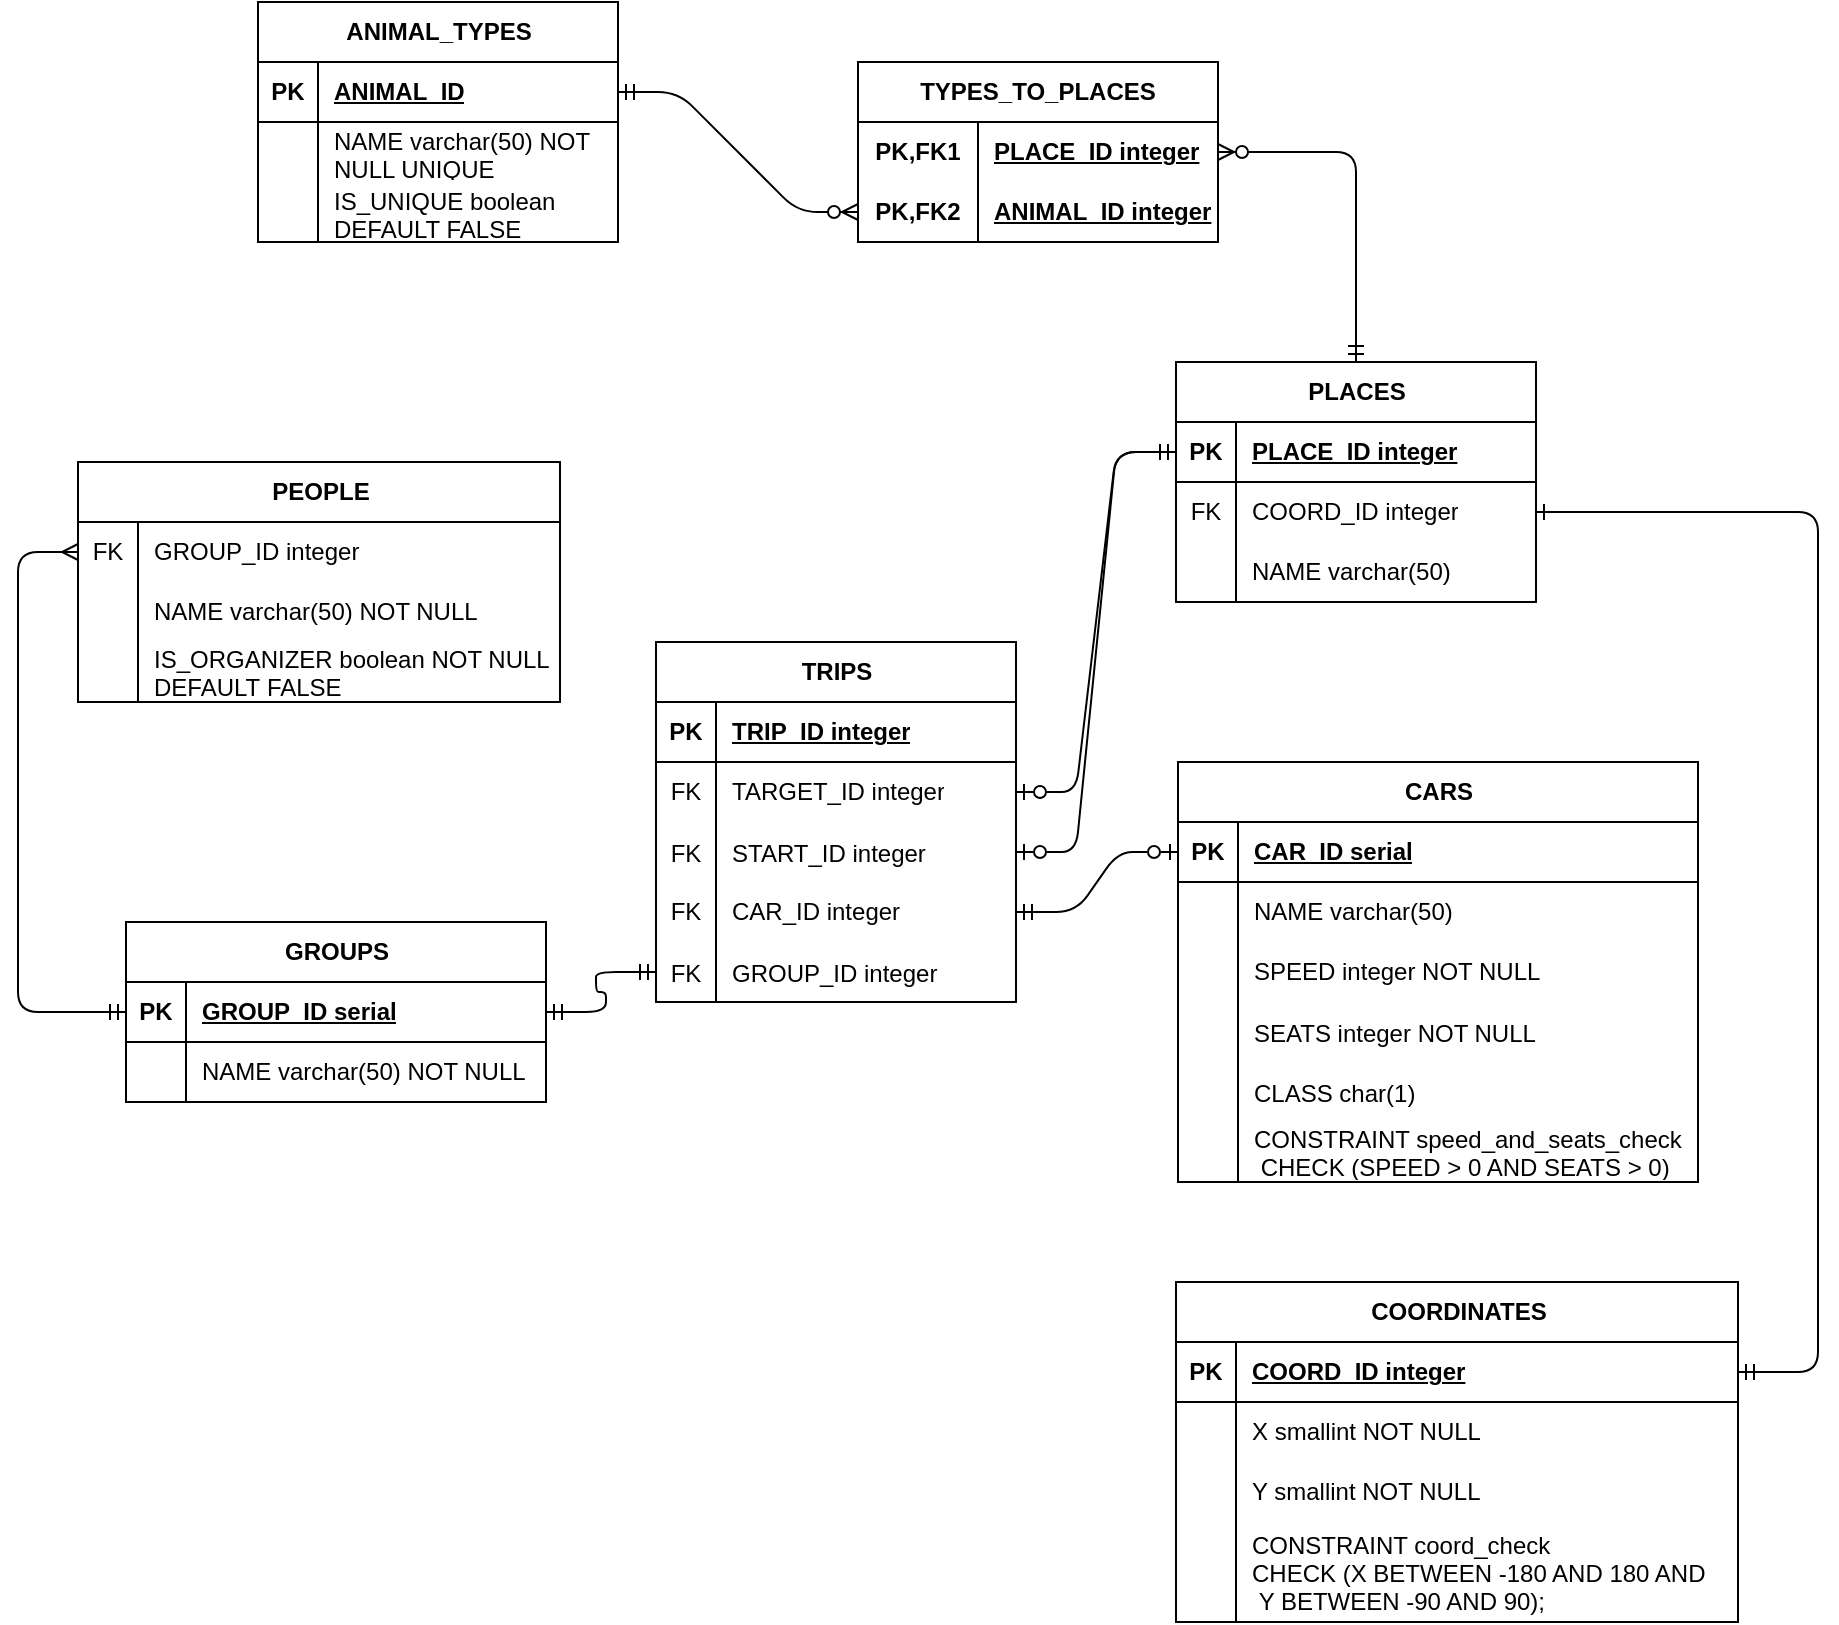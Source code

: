 <mxfile scale="1" border="0" version="26.2.12">
  <diagram id="WqxsdlxMaS7PFd0vbTAu" name="DataModel">
    <mxGraphModel dx="1048" dy="602" grid="1" gridSize="10" guides="1" tooltips="1" connect="1" arrows="1" fold="1" page="1" pageScale="1" pageWidth="827" pageHeight="1169" math="0" shadow="0">
      <root>
        <mxCell id="0" />
        <mxCell id="1" parent="0" />
        <mxCell id="Y_mNn37jYpmO57nyVaMa-1" value="TRIPS" style="shape=table;startSize=30;container=1;collapsible=1;childLayout=tableLayout;fixedRows=1;rowLines=0;fontStyle=1;align=center;resizeLast=1;html=1;" parent="1" vertex="1">
          <mxGeometry x="329" y="490" width="180" height="180" as="geometry" />
        </mxCell>
        <mxCell id="Y_mNn37jYpmO57nyVaMa-2" value="" style="shape=tableRow;horizontal=0;startSize=0;swimlaneHead=0;swimlaneBody=0;fillColor=none;collapsible=0;dropTarget=0;points=[[0,0.5],[1,0.5]];portConstraint=eastwest;top=0;left=0;right=0;bottom=1;" parent="Y_mNn37jYpmO57nyVaMa-1" vertex="1">
          <mxGeometry y="30" width="180" height="30" as="geometry" />
        </mxCell>
        <mxCell id="Y_mNn37jYpmO57nyVaMa-3" value="PK" style="shape=partialRectangle;connectable=0;fillColor=none;top=0;left=0;bottom=0;right=0;fontStyle=1;overflow=hidden;whiteSpace=wrap;html=1;" parent="Y_mNn37jYpmO57nyVaMa-2" vertex="1">
          <mxGeometry width="30" height="30" as="geometry">
            <mxRectangle width="30" height="30" as="alternateBounds" />
          </mxGeometry>
        </mxCell>
        <mxCell id="Y_mNn37jYpmO57nyVaMa-4" value="TRIP_ID integer" style="shape=partialRectangle;connectable=0;fillColor=none;top=0;left=0;bottom=0;right=0;align=left;spacingLeft=6;fontStyle=5;overflow=hidden;whiteSpace=wrap;html=1;" parent="Y_mNn37jYpmO57nyVaMa-2" vertex="1">
          <mxGeometry x="30" width="150" height="30" as="geometry">
            <mxRectangle width="150" height="30" as="alternateBounds" />
          </mxGeometry>
        </mxCell>
        <mxCell id="Y_mNn37jYpmO57nyVaMa-5" value="" style="shape=tableRow;horizontal=0;startSize=0;swimlaneHead=0;swimlaneBody=0;fillColor=none;collapsible=0;dropTarget=0;points=[[0,0.5],[1,0.5]];portConstraint=eastwest;top=0;left=0;right=0;bottom=0;" parent="Y_mNn37jYpmO57nyVaMa-1" vertex="1">
          <mxGeometry y="60" width="180" height="30" as="geometry" />
        </mxCell>
        <mxCell id="Y_mNn37jYpmO57nyVaMa-6" value="FK" style="shape=partialRectangle;connectable=0;fillColor=none;top=0;left=0;bottom=0;right=0;editable=1;overflow=hidden;whiteSpace=wrap;html=1;" parent="Y_mNn37jYpmO57nyVaMa-5" vertex="1">
          <mxGeometry width="30" height="30" as="geometry">
            <mxRectangle width="30" height="30" as="alternateBounds" />
          </mxGeometry>
        </mxCell>
        <mxCell id="Y_mNn37jYpmO57nyVaMa-7" value="TARGET_ID integer" style="shape=partialRectangle;connectable=0;fillColor=none;top=0;left=0;bottom=0;right=0;align=left;spacingLeft=6;overflow=hidden;whiteSpace=wrap;html=1;" parent="Y_mNn37jYpmO57nyVaMa-5" vertex="1">
          <mxGeometry x="30" width="150" height="30" as="geometry">
            <mxRectangle width="150" height="30" as="alternateBounds" />
          </mxGeometry>
        </mxCell>
        <mxCell id="SSaLIEVKU3nlRiDB1mwt-3" value="" style="shape=tableRow;horizontal=0;startSize=0;swimlaneHead=0;swimlaneBody=0;fillColor=none;collapsible=0;dropTarget=0;points=[[0,0.5],[1,0.5]];portConstraint=eastwest;top=0;left=0;right=0;bottom=0;" vertex="1" parent="Y_mNn37jYpmO57nyVaMa-1">
          <mxGeometry y="90" width="180" height="30" as="geometry" />
        </mxCell>
        <mxCell id="SSaLIEVKU3nlRiDB1mwt-4" value="FK" style="shape=partialRectangle;connectable=0;fillColor=none;top=0;left=0;bottom=0;right=0;editable=1;overflow=hidden;" vertex="1" parent="SSaLIEVKU3nlRiDB1mwt-3">
          <mxGeometry width="30" height="30" as="geometry">
            <mxRectangle width="30" height="30" as="alternateBounds" />
          </mxGeometry>
        </mxCell>
        <mxCell id="SSaLIEVKU3nlRiDB1mwt-5" value="START_ID integer" style="shape=partialRectangle;connectable=0;fillColor=none;top=0;left=0;bottom=0;right=0;align=left;spacingLeft=6;overflow=hidden;" vertex="1" parent="SSaLIEVKU3nlRiDB1mwt-3">
          <mxGeometry x="30" width="150" height="30" as="geometry">
            <mxRectangle width="150" height="30" as="alternateBounds" />
          </mxGeometry>
        </mxCell>
        <mxCell id="Y_mNn37jYpmO57nyVaMa-8" value="" style="shape=tableRow;horizontal=0;startSize=0;swimlaneHead=0;swimlaneBody=0;fillColor=none;collapsible=0;dropTarget=0;points=[[0,0.5],[1,0.5]];portConstraint=eastwest;top=0;left=0;right=0;bottom=0;" parent="Y_mNn37jYpmO57nyVaMa-1" vertex="1">
          <mxGeometry y="120" width="180" height="30" as="geometry" />
        </mxCell>
        <mxCell id="Y_mNn37jYpmO57nyVaMa-9" value="FK" style="shape=partialRectangle;connectable=0;fillColor=none;top=0;left=0;bottom=0;right=0;editable=1;overflow=hidden;whiteSpace=wrap;html=1;" parent="Y_mNn37jYpmO57nyVaMa-8" vertex="1">
          <mxGeometry width="30" height="30" as="geometry">
            <mxRectangle width="30" height="30" as="alternateBounds" />
          </mxGeometry>
        </mxCell>
        <mxCell id="Y_mNn37jYpmO57nyVaMa-10" value="CAR_ID integer" style="shape=partialRectangle;connectable=0;fillColor=none;top=0;left=0;bottom=0;right=0;align=left;spacingLeft=6;overflow=hidden;whiteSpace=wrap;html=1;" parent="Y_mNn37jYpmO57nyVaMa-8" vertex="1">
          <mxGeometry x="30" width="150" height="30" as="geometry">
            <mxRectangle width="150" height="30" as="alternateBounds" />
          </mxGeometry>
        </mxCell>
        <mxCell id="CE8Wa0NXN0sI7_mEBsU2-5" value="" style="shape=tableRow;horizontal=0;startSize=0;swimlaneHead=0;swimlaneBody=0;fillColor=none;collapsible=0;dropTarget=0;points=[[0,0.5],[1,0.5]];portConstraint=eastwest;top=0;left=0;right=0;bottom=0;" parent="Y_mNn37jYpmO57nyVaMa-1" vertex="1">
          <mxGeometry y="150" width="180" height="30" as="geometry" />
        </mxCell>
        <mxCell id="CE8Wa0NXN0sI7_mEBsU2-6" value="FK" style="shape=partialRectangle;connectable=0;fillColor=none;top=0;left=0;bottom=0;right=0;editable=1;overflow=hidden;" parent="CE8Wa0NXN0sI7_mEBsU2-5" vertex="1">
          <mxGeometry width="30" height="30" as="geometry">
            <mxRectangle width="30" height="30" as="alternateBounds" />
          </mxGeometry>
        </mxCell>
        <mxCell id="CE8Wa0NXN0sI7_mEBsU2-7" value="GROUP_ID integer" style="shape=partialRectangle;connectable=0;fillColor=none;top=0;left=0;bottom=0;right=0;align=left;spacingLeft=6;overflow=hidden;" parent="CE8Wa0NXN0sI7_mEBsU2-5" vertex="1">
          <mxGeometry x="30" width="150" height="30" as="geometry">
            <mxRectangle width="150" height="30" as="alternateBounds" />
          </mxGeometry>
        </mxCell>
        <mxCell id="oRTQpRsp6UkR21cU4vb7-1" value="CARS" style="shape=table;startSize=30;container=1;collapsible=1;childLayout=tableLayout;fixedRows=1;rowLines=0;fontStyle=1;align=center;resizeLast=1;html=1;" parent="1" vertex="1">
          <mxGeometry x="590" y="550" width="260" height="210" as="geometry" />
        </mxCell>
        <mxCell id="oRTQpRsp6UkR21cU4vb7-2" value="" style="shape=tableRow;horizontal=0;startSize=0;swimlaneHead=0;swimlaneBody=0;fillColor=none;collapsible=0;dropTarget=0;points=[[0,0.5],[1,0.5]];portConstraint=eastwest;top=0;left=0;right=0;bottom=1;" parent="oRTQpRsp6UkR21cU4vb7-1" vertex="1">
          <mxGeometry y="30" width="260" height="30" as="geometry" />
        </mxCell>
        <mxCell id="oRTQpRsp6UkR21cU4vb7-3" value="PK" style="shape=partialRectangle;connectable=0;fillColor=none;top=0;left=0;bottom=0;right=0;fontStyle=1;overflow=hidden;whiteSpace=wrap;html=1;" parent="oRTQpRsp6UkR21cU4vb7-2" vertex="1">
          <mxGeometry width="30" height="30" as="geometry">
            <mxRectangle width="30" height="30" as="alternateBounds" />
          </mxGeometry>
        </mxCell>
        <mxCell id="oRTQpRsp6UkR21cU4vb7-4" value="CAR_ID serial" style="shape=partialRectangle;connectable=0;fillColor=none;top=0;left=0;bottom=0;right=0;align=left;spacingLeft=6;fontStyle=5;overflow=hidden;whiteSpace=wrap;html=1;" parent="oRTQpRsp6UkR21cU4vb7-2" vertex="1">
          <mxGeometry x="30" width="230" height="30" as="geometry">
            <mxRectangle width="230" height="30" as="alternateBounds" />
          </mxGeometry>
        </mxCell>
        <mxCell id="oRTQpRsp6UkR21cU4vb7-5" value="" style="shape=tableRow;horizontal=0;startSize=0;swimlaneHead=0;swimlaneBody=0;fillColor=none;collapsible=0;dropTarget=0;points=[[0,0.5],[1,0.5]];portConstraint=eastwest;top=0;left=0;right=0;bottom=0;" parent="oRTQpRsp6UkR21cU4vb7-1" vertex="1">
          <mxGeometry y="60" width="260" height="30" as="geometry" />
        </mxCell>
        <mxCell id="oRTQpRsp6UkR21cU4vb7-6" value="" style="shape=partialRectangle;connectable=0;fillColor=none;top=0;left=0;bottom=0;right=0;editable=1;overflow=hidden;whiteSpace=wrap;html=1;" parent="oRTQpRsp6UkR21cU4vb7-5" vertex="1">
          <mxGeometry width="30" height="30" as="geometry">
            <mxRectangle width="30" height="30" as="alternateBounds" />
          </mxGeometry>
        </mxCell>
        <mxCell id="oRTQpRsp6UkR21cU4vb7-7" value="NAME varchar(50)" style="shape=partialRectangle;connectable=0;fillColor=none;top=0;left=0;bottom=0;right=0;align=left;spacingLeft=6;overflow=hidden;whiteSpace=wrap;html=1;" parent="oRTQpRsp6UkR21cU4vb7-5" vertex="1">
          <mxGeometry x="30" width="230" height="30" as="geometry">
            <mxRectangle width="230" height="30" as="alternateBounds" />
          </mxGeometry>
        </mxCell>
        <mxCell id="oRTQpRsp6UkR21cU4vb7-8" value="" style="shape=tableRow;horizontal=0;startSize=0;swimlaneHead=0;swimlaneBody=0;fillColor=none;collapsible=0;dropTarget=0;points=[[0,0.5],[1,0.5]];portConstraint=eastwest;top=0;left=0;right=0;bottom=0;" parent="oRTQpRsp6UkR21cU4vb7-1" vertex="1">
          <mxGeometry y="90" width="260" height="30" as="geometry" />
        </mxCell>
        <mxCell id="oRTQpRsp6UkR21cU4vb7-9" value="" style="shape=partialRectangle;connectable=0;fillColor=none;top=0;left=0;bottom=0;right=0;editable=1;overflow=hidden;whiteSpace=wrap;html=1;" parent="oRTQpRsp6UkR21cU4vb7-8" vertex="1">
          <mxGeometry width="30" height="30" as="geometry">
            <mxRectangle width="30" height="30" as="alternateBounds" />
          </mxGeometry>
        </mxCell>
        <mxCell id="oRTQpRsp6UkR21cU4vb7-10" value="SPEED integer NOT NULL" style="shape=partialRectangle;connectable=0;fillColor=none;top=0;left=0;bottom=0;right=0;align=left;spacingLeft=6;overflow=hidden;whiteSpace=wrap;html=1;" parent="oRTQpRsp6UkR21cU4vb7-8" vertex="1">
          <mxGeometry x="30" width="230" height="30" as="geometry">
            <mxRectangle width="230" height="30" as="alternateBounds" />
          </mxGeometry>
        </mxCell>
        <mxCell id="20Jfj9JLwJm-CeYpymLj-1" value="" style="shape=tableRow;horizontal=0;startSize=0;swimlaneHead=0;swimlaneBody=0;fillColor=none;collapsible=0;dropTarget=0;points=[[0,0.5],[1,0.5]];portConstraint=eastwest;top=0;left=0;right=0;bottom=0;" parent="oRTQpRsp6UkR21cU4vb7-1" vertex="1">
          <mxGeometry y="120" width="260" height="30" as="geometry" />
        </mxCell>
        <mxCell id="20Jfj9JLwJm-CeYpymLj-2" value="" style="shape=partialRectangle;connectable=0;fillColor=none;top=0;left=0;bottom=0;right=0;editable=1;overflow=hidden;" parent="20Jfj9JLwJm-CeYpymLj-1" vertex="1">
          <mxGeometry width="30" height="30" as="geometry">
            <mxRectangle width="30" height="30" as="alternateBounds" />
          </mxGeometry>
        </mxCell>
        <mxCell id="20Jfj9JLwJm-CeYpymLj-3" value="SEATS integer NOT NULL " style="shape=partialRectangle;connectable=0;fillColor=none;top=0;left=0;bottom=0;right=0;align=left;spacingLeft=6;overflow=hidden;" parent="20Jfj9JLwJm-CeYpymLj-1" vertex="1">
          <mxGeometry x="30" width="230" height="30" as="geometry">
            <mxRectangle width="230" height="30" as="alternateBounds" />
          </mxGeometry>
        </mxCell>
        <mxCell id="KDxP7k6yJWueLZquvoLU-1" value="" style="shape=tableRow;horizontal=0;startSize=0;swimlaneHead=0;swimlaneBody=0;fillColor=none;collapsible=0;dropTarget=0;points=[[0,0.5],[1,0.5]];portConstraint=eastwest;top=0;left=0;right=0;bottom=0;" parent="oRTQpRsp6UkR21cU4vb7-1" vertex="1">
          <mxGeometry y="150" width="260" height="30" as="geometry" />
        </mxCell>
        <mxCell id="KDxP7k6yJWueLZquvoLU-2" value="" style="shape=partialRectangle;connectable=0;fillColor=none;top=0;left=0;bottom=0;right=0;editable=1;overflow=hidden;" parent="KDxP7k6yJWueLZquvoLU-1" vertex="1">
          <mxGeometry width="30" height="30" as="geometry">
            <mxRectangle width="30" height="30" as="alternateBounds" />
          </mxGeometry>
        </mxCell>
        <mxCell id="KDxP7k6yJWueLZquvoLU-3" value="CLASS char(1)" style="shape=partialRectangle;connectable=0;fillColor=none;top=0;left=0;bottom=0;right=0;align=left;spacingLeft=6;overflow=hidden;" parent="KDxP7k6yJWueLZquvoLU-1" vertex="1">
          <mxGeometry x="30" width="230" height="30" as="geometry">
            <mxRectangle width="230" height="30" as="alternateBounds" />
          </mxGeometry>
        </mxCell>
        <mxCell id="jUR-utEiyE94b_BBGghF-2" value="" style="shape=tableRow;horizontal=0;startSize=0;swimlaneHead=0;swimlaneBody=0;fillColor=none;collapsible=0;dropTarget=0;points=[[0,0.5],[1,0.5]];portConstraint=eastwest;top=0;left=0;right=0;bottom=0;" parent="oRTQpRsp6UkR21cU4vb7-1" vertex="1">
          <mxGeometry y="180" width="260" height="30" as="geometry" />
        </mxCell>
        <mxCell id="jUR-utEiyE94b_BBGghF-3" value="" style="shape=partialRectangle;connectable=0;fillColor=none;top=0;left=0;bottom=0;right=0;editable=1;overflow=hidden;" parent="jUR-utEiyE94b_BBGghF-2" vertex="1">
          <mxGeometry width="30" height="30" as="geometry">
            <mxRectangle width="30" height="30" as="alternateBounds" />
          </mxGeometry>
        </mxCell>
        <mxCell id="jUR-utEiyE94b_BBGghF-4" value="CONSTRAINT speed_and_seats_check&#xa; CHECK (SPEED &gt; 0 AND SEATS &gt; 0)" style="shape=partialRectangle;connectable=0;fillColor=none;top=0;left=0;bottom=0;right=0;align=left;spacingLeft=6;overflow=hidden;fontFamily=Helvetica;" parent="jUR-utEiyE94b_BBGghF-2" vertex="1">
          <mxGeometry x="30" width="230" height="30" as="geometry">
            <mxRectangle width="230" height="30" as="alternateBounds" />
          </mxGeometry>
        </mxCell>
        <mxCell id="zfiuawdvyWtajwUGv_Lw-1" value="PLACES" style="shape=table;startSize=30;container=1;collapsible=1;childLayout=tableLayout;fixedRows=1;rowLines=0;fontStyle=1;align=center;resizeLast=1;html=1;" parent="1" vertex="1">
          <mxGeometry x="589" y="350" width="180" height="120" as="geometry" />
        </mxCell>
        <mxCell id="zfiuawdvyWtajwUGv_Lw-2" value="" style="shape=tableRow;horizontal=0;startSize=0;swimlaneHead=0;swimlaneBody=0;fillColor=none;collapsible=0;dropTarget=0;points=[[0,0.5],[1,0.5]];portConstraint=eastwest;top=0;left=0;right=0;bottom=1;" parent="zfiuawdvyWtajwUGv_Lw-1" vertex="1">
          <mxGeometry y="30" width="180" height="30" as="geometry" />
        </mxCell>
        <mxCell id="zfiuawdvyWtajwUGv_Lw-3" value="PK" style="shape=partialRectangle;connectable=0;fillColor=none;top=0;left=0;bottom=0;right=0;fontStyle=1;overflow=hidden;whiteSpace=wrap;html=1;" parent="zfiuawdvyWtajwUGv_Lw-2" vertex="1">
          <mxGeometry width="30" height="30" as="geometry">
            <mxRectangle width="30" height="30" as="alternateBounds" />
          </mxGeometry>
        </mxCell>
        <mxCell id="zfiuawdvyWtajwUGv_Lw-4" value="PLACE_ID integer" style="shape=partialRectangle;connectable=0;fillColor=none;top=0;left=0;bottom=0;right=0;align=left;spacingLeft=6;fontStyle=5;overflow=hidden;whiteSpace=wrap;html=1;" parent="zfiuawdvyWtajwUGv_Lw-2" vertex="1">
          <mxGeometry x="30" width="150" height="30" as="geometry">
            <mxRectangle width="150" height="30" as="alternateBounds" />
          </mxGeometry>
        </mxCell>
        <mxCell id="zfiuawdvyWtajwUGv_Lw-5" value="" style="shape=tableRow;horizontal=0;startSize=0;swimlaneHead=0;swimlaneBody=0;fillColor=none;collapsible=0;dropTarget=0;points=[[0,0.5],[1,0.5]];portConstraint=eastwest;top=0;left=0;right=0;bottom=0;" parent="zfiuawdvyWtajwUGv_Lw-1" vertex="1">
          <mxGeometry y="60" width="180" height="30" as="geometry" />
        </mxCell>
        <mxCell id="zfiuawdvyWtajwUGv_Lw-6" value="FK" style="shape=partialRectangle;connectable=0;fillColor=none;top=0;left=0;bottom=0;right=0;editable=1;overflow=hidden;whiteSpace=wrap;html=1;" parent="zfiuawdvyWtajwUGv_Lw-5" vertex="1">
          <mxGeometry width="30" height="30" as="geometry">
            <mxRectangle width="30" height="30" as="alternateBounds" />
          </mxGeometry>
        </mxCell>
        <mxCell id="zfiuawdvyWtajwUGv_Lw-7" value="COORD_ID integer" style="shape=partialRectangle;connectable=0;fillColor=none;top=0;left=0;bottom=0;right=0;align=left;spacingLeft=6;overflow=hidden;whiteSpace=wrap;html=1;" parent="zfiuawdvyWtajwUGv_Lw-5" vertex="1">
          <mxGeometry x="30" width="150" height="30" as="geometry">
            <mxRectangle width="150" height="30" as="alternateBounds" />
          </mxGeometry>
        </mxCell>
        <mxCell id="zfiuawdvyWtajwUGv_Lw-11" value="" style="shape=tableRow;horizontal=0;startSize=0;swimlaneHead=0;swimlaneBody=0;fillColor=none;collapsible=0;dropTarget=0;points=[[0,0.5],[1,0.5]];portConstraint=eastwest;top=0;left=0;right=0;bottom=0;" parent="zfiuawdvyWtajwUGv_Lw-1" vertex="1">
          <mxGeometry y="90" width="180" height="30" as="geometry" />
        </mxCell>
        <mxCell id="zfiuawdvyWtajwUGv_Lw-12" value="" style="shape=partialRectangle;connectable=0;fillColor=none;top=0;left=0;bottom=0;right=0;editable=1;overflow=hidden;whiteSpace=wrap;html=1;" parent="zfiuawdvyWtajwUGv_Lw-11" vertex="1">
          <mxGeometry width="30" height="30" as="geometry">
            <mxRectangle width="30" height="30" as="alternateBounds" />
          </mxGeometry>
        </mxCell>
        <mxCell id="zfiuawdvyWtajwUGv_Lw-13" value="NAME varchar(50)" style="shape=partialRectangle;connectable=0;fillColor=none;top=0;left=0;bottom=0;right=0;align=left;spacingLeft=6;overflow=hidden;whiteSpace=wrap;html=1;" parent="zfiuawdvyWtajwUGv_Lw-11" vertex="1">
          <mxGeometry x="30" width="150" height="30" as="geometry">
            <mxRectangle width="150" height="30" as="alternateBounds" />
          </mxGeometry>
        </mxCell>
        <mxCell id="kEJmOw9QMOmsMUARc0rO-1" value="COORDINATES" style="shape=table;startSize=30;container=1;collapsible=1;childLayout=tableLayout;fixedRows=1;rowLines=0;fontStyle=1;align=center;resizeLast=1;html=1;" parent="1" vertex="1">
          <mxGeometry x="589" y="810" width="281" height="170" as="geometry" />
        </mxCell>
        <mxCell id="kEJmOw9QMOmsMUARc0rO-2" value="" style="shape=tableRow;horizontal=0;startSize=0;swimlaneHead=0;swimlaneBody=0;fillColor=none;collapsible=0;dropTarget=0;points=[[0,0.5],[1,0.5]];portConstraint=eastwest;top=0;left=0;right=0;bottom=1;" parent="kEJmOw9QMOmsMUARc0rO-1" vertex="1">
          <mxGeometry y="30" width="281" height="30" as="geometry" />
        </mxCell>
        <mxCell id="kEJmOw9QMOmsMUARc0rO-3" value="PK" style="shape=partialRectangle;connectable=0;fillColor=none;top=0;left=0;bottom=0;right=0;fontStyle=1;overflow=hidden;whiteSpace=wrap;html=1;" parent="kEJmOw9QMOmsMUARc0rO-2" vertex="1">
          <mxGeometry width="30" height="30" as="geometry">
            <mxRectangle width="30" height="30" as="alternateBounds" />
          </mxGeometry>
        </mxCell>
        <mxCell id="kEJmOw9QMOmsMUARc0rO-4" value="COORD_ID integer" style="shape=partialRectangle;connectable=0;fillColor=none;top=0;left=0;bottom=0;right=0;align=left;spacingLeft=6;fontStyle=5;overflow=hidden;whiteSpace=wrap;html=1;" parent="kEJmOw9QMOmsMUARc0rO-2" vertex="1">
          <mxGeometry x="30" width="251" height="30" as="geometry">
            <mxRectangle width="251" height="30" as="alternateBounds" />
          </mxGeometry>
        </mxCell>
        <mxCell id="kEJmOw9QMOmsMUARc0rO-5" value="" style="shape=tableRow;horizontal=0;startSize=0;swimlaneHead=0;swimlaneBody=0;fillColor=none;collapsible=0;dropTarget=0;points=[[0,0.5],[1,0.5]];portConstraint=eastwest;top=0;left=0;right=0;bottom=0;" parent="kEJmOw9QMOmsMUARc0rO-1" vertex="1">
          <mxGeometry y="60" width="281" height="30" as="geometry" />
        </mxCell>
        <mxCell id="kEJmOw9QMOmsMUARc0rO-6" value="" style="shape=partialRectangle;connectable=0;fillColor=none;top=0;left=0;bottom=0;right=0;editable=1;overflow=hidden;whiteSpace=wrap;html=1;" parent="kEJmOw9QMOmsMUARc0rO-5" vertex="1">
          <mxGeometry width="30" height="30" as="geometry">
            <mxRectangle width="30" height="30" as="alternateBounds" />
          </mxGeometry>
        </mxCell>
        <mxCell id="kEJmOw9QMOmsMUARc0rO-7" value="X smallint NOT NULL" style="shape=partialRectangle;connectable=0;fillColor=none;top=0;left=0;bottom=0;right=0;align=left;spacingLeft=6;overflow=hidden;whiteSpace=wrap;html=1;" parent="kEJmOw9QMOmsMUARc0rO-5" vertex="1">
          <mxGeometry x="30" width="251" height="30" as="geometry">
            <mxRectangle width="251" height="30" as="alternateBounds" />
          </mxGeometry>
        </mxCell>
        <mxCell id="kEJmOw9QMOmsMUARc0rO-8" value="" style="shape=tableRow;horizontal=0;startSize=0;swimlaneHead=0;swimlaneBody=0;fillColor=none;collapsible=0;dropTarget=0;points=[[0,0.5],[1,0.5]];portConstraint=eastwest;top=0;left=0;right=0;bottom=0;" parent="kEJmOw9QMOmsMUARc0rO-1" vertex="1">
          <mxGeometry y="90" width="281" height="30" as="geometry" />
        </mxCell>
        <mxCell id="kEJmOw9QMOmsMUARc0rO-9" value="" style="shape=partialRectangle;connectable=0;fillColor=none;top=0;left=0;bottom=0;right=0;editable=1;overflow=hidden;whiteSpace=wrap;html=1;" parent="kEJmOw9QMOmsMUARc0rO-8" vertex="1">
          <mxGeometry width="30" height="30" as="geometry">
            <mxRectangle width="30" height="30" as="alternateBounds" />
          </mxGeometry>
        </mxCell>
        <mxCell id="kEJmOw9QMOmsMUARc0rO-10" value="Y smallint NOT NULL" style="shape=partialRectangle;connectable=0;fillColor=none;top=0;left=0;bottom=0;right=0;align=left;spacingLeft=6;overflow=hidden;whiteSpace=wrap;html=1;" parent="kEJmOw9QMOmsMUARc0rO-8" vertex="1">
          <mxGeometry x="30" width="251" height="30" as="geometry">
            <mxRectangle width="251" height="30" as="alternateBounds" />
          </mxGeometry>
        </mxCell>
        <mxCell id="jUR-utEiyE94b_BBGghF-5" value="" style="shape=tableRow;horizontal=0;startSize=0;swimlaneHead=0;swimlaneBody=0;fillColor=none;collapsible=0;dropTarget=0;points=[[0,0.5],[1,0.5]];portConstraint=eastwest;top=0;left=0;right=0;bottom=0;" parent="kEJmOw9QMOmsMUARc0rO-1" vertex="1">
          <mxGeometry y="120" width="281" height="50" as="geometry" />
        </mxCell>
        <mxCell id="jUR-utEiyE94b_BBGghF-6" value="" style="shape=partialRectangle;connectable=0;fillColor=none;top=0;left=0;bottom=0;right=0;editable=1;overflow=hidden;" parent="jUR-utEiyE94b_BBGghF-5" vertex="1">
          <mxGeometry width="30" height="50" as="geometry">
            <mxRectangle width="30" height="50" as="alternateBounds" />
          </mxGeometry>
        </mxCell>
        <mxCell id="jUR-utEiyE94b_BBGghF-7" value="CONSTRAINT coord_check &#xa;CHECK (X BETWEEN -180 AND 180 AND&#xa; Y BETWEEN -90 AND 90);" style="shape=partialRectangle;connectable=0;fillColor=none;top=0;left=0;bottom=0;right=0;align=left;spacingLeft=6;overflow=hidden;fontFamily=Helvetica;" parent="jUR-utEiyE94b_BBGghF-5" vertex="1">
          <mxGeometry x="30" width="251" height="50" as="geometry">
            <mxRectangle width="251" height="50" as="alternateBounds" />
          </mxGeometry>
        </mxCell>
        <mxCell id="Tl1f6iHOnrm-8btD2Rfg-1" value="PEOPLE" style="shape=table;startSize=30;container=1;collapsible=1;childLayout=tableLayout;fixedRows=1;rowLines=0;fontStyle=1;align=center;resizeLast=1;html=1;" parent="1" vertex="1">
          <mxGeometry x="40" y="400" width="241" height="120" as="geometry" />
        </mxCell>
        <mxCell id="Tl1f6iHOnrm-8btD2Rfg-5" value="" style="shape=tableRow;horizontal=0;startSize=0;swimlaneHead=0;swimlaneBody=0;fillColor=none;collapsible=0;dropTarget=0;points=[[0,0.5],[1,0.5]];portConstraint=eastwest;top=0;left=0;right=0;bottom=0;" parent="Tl1f6iHOnrm-8btD2Rfg-1" vertex="1">
          <mxGeometry y="30" width="241" height="30" as="geometry" />
        </mxCell>
        <mxCell id="Tl1f6iHOnrm-8btD2Rfg-6" value="FK" style="shape=partialRectangle;connectable=0;fillColor=none;top=0;left=0;bottom=0;right=0;editable=1;overflow=hidden;whiteSpace=wrap;html=1;" parent="Tl1f6iHOnrm-8btD2Rfg-5" vertex="1">
          <mxGeometry width="30" height="30" as="geometry">
            <mxRectangle width="30" height="30" as="alternateBounds" />
          </mxGeometry>
        </mxCell>
        <mxCell id="Tl1f6iHOnrm-8btD2Rfg-7" value="GROUP_ID integer" style="shape=partialRectangle;connectable=0;fillColor=none;top=0;left=0;bottom=0;right=0;align=left;spacingLeft=6;overflow=hidden;whiteSpace=wrap;html=1;" parent="Tl1f6iHOnrm-8btD2Rfg-5" vertex="1">
          <mxGeometry x="30" width="211" height="30" as="geometry">
            <mxRectangle width="211" height="30" as="alternateBounds" />
          </mxGeometry>
        </mxCell>
        <mxCell id="Tl1f6iHOnrm-8btD2Rfg-11" value="" style="shape=tableRow;horizontal=0;startSize=0;swimlaneHead=0;swimlaneBody=0;fillColor=none;collapsible=0;dropTarget=0;points=[[0,0.5],[1,0.5]];portConstraint=eastwest;top=0;left=0;right=0;bottom=0;" parent="Tl1f6iHOnrm-8btD2Rfg-1" vertex="1">
          <mxGeometry y="60" width="241" height="30" as="geometry" />
        </mxCell>
        <mxCell id="Tl1f6iHOnrm-8btD2Rfg-12" value="" style="shape=partialRectangle;connectable=0;fillColor=none;top=0;left=0;bottom=0;right=0;editable=1;overflow=hidden;whiteSpace=wrap;html=1;" parent="Tl1f6iHOnrm-8btD2Rfg-11" vertex="1">
          <mxGeometry width="30" height="30" as="geometry">
            <mxRectangle width="30" height="30" as="alternateBounds" />
          </mxGeometry>
        </mxCell>
        <mxCell id="Tl1f6iHOnrm-8btD2Rfg-13" value="NAME varchar(50) NOT NULL" style="shape=partialRectangle;connectable=0;fillColor=none;top=0;left=0;bottom=0;right=0;align=left;spacingLeft=6;overflow=hidden;whiteSpace=wrap;html=1;" parent="Tl1f6iHOnrm-8btD2Rfg-11" vertex="1">
          <mxGeometry x="30" width="211" height="30" as="geometry">
            <mxRectangle width="211" height="30" as="alternateBounds" />
          </mxGeometry>
        </mxCell>
        <mxCell id="naGz0PMS1ifkqEcJBoPV-1" value="" style="shape=tableRow;horizontal=0;startSize=0;swimlaneHead=0;swimlaneBody=0;fillColor=none;collapsible=0;dropTarget=0;points=[[0,0.5],[1,0.5]];portConstraint=eastwest;top=0;left=0;right=0;bottom=0;" parent="Tl1f6iHOnrm-8btD2Rfg-1" vertex="1">
          <mxGeometry y="90" width="241" height="30" as="geometry" />
        </mxCell>
        <mxCell id="naGz0PMS1ifkqEcJBoPV-2" value="" style="shape=partialRectangle;connectable=0;fillColor=none;top=0;left=0;bottom=0;right=0;editable=1;overflow=hidden;" parent="naGz0PMS1ifkqEcJBoPV-1" vertex="1">
          <mxGeometry width="30" height="30" as="geometry">
            <mxRectangle width="30" height="30" as="alternateBounds" />
          </mxGeometry>
        </mxCell>
        <mxCell id="naGz0PMS1ifkqEcJBoPV-3" value="IS_ORGANIZER boolean NOT NULL &#xa;DEFAULT FALSE" style="shape=partialRectangle;connectable=0;fillColor=none;top=0;left=0;bottom=0;right=0;align=left;spacingLeft=6;overflow=hidden;" parent="naGz0PMS1ifkqEcJBoPV-1" vertex="1">
          <mxGeometry x="30" width="211" height="30" as="geometry">
            <mxRectangle width="211" height="30" as="alternateBounds" />
          </mxGeometry>
        </mxCell>
        <mxCell id="6Y1qJ13TkP8Vam-NwcdF-1" value="GROUPS" style="shape=table;startSize=30;container=1;collapsible=1;childLayout=tableLayout;fixedRows=1;rowLines=0;fontStyle=1;align=center;resizeLast=1;html=1;" parent="1" vertex="1">
          <mxGeometry x="64" y="630" width="210" height="90" as="geometry" />
        </mxCell>
        <mxCell id="6Y1qJ13TkP8Vam-NwcdF-2" value="" style="shape=tableRow;horizontal=0;startSize=0;swimlaneHead=0;swimlaneBody=0;fillColor=none;collapsible=0;dropTarget=0;points=[[0,0.5],[1,0.5]];portConstraint=eastwest;top=0;left=0;right=0;bottom=1;" parent="6Y1qJ13TkP8Vam-NwcdF-1" vertex="1">
          <mxGeometry y="30" width="210" height="30" as="geometry" />
        </mxCell>
        <mxCell id="6Y1qJ13TkP8Vam-NwcdF-3" value="PK" style="shape=partialRectangle;connectable=0;fillColor=none;top=0;left=0;bottom=0;right=0;fontStyle=1;overflow=hidden;whiteSpace=wrap;html=1;" parent="6Y1qJ13TkP8Vam-NwcdF-2" vertex="1">
          <mxGeometry width="30" height="30" as="geometry">
            <mxRectangle width="30" height="30" as="alternateBounds" />
          </mxGeometry>
        </mxCell>
        <mxCell id="6Y1qJ13TkP8Vam-NwcdF-4" value="GROUP_ID serial" style="shape=partialRectangle;connectable=0;fillColor=none;top=0;left=0;bottom=0;right=0;align=left;spacingLeft=6;fontStyle=5;overflow=hidden;whiteSpace=wrap;html=1;" parent="6Y1qJ13TkP8Vam-NwcdF-2" vertex="1">
          <mxGeometry x="30" width="180" height="30" as="geometry">
            <mxRectangle width="180" height="30" as="alternateBounds" />
          </mxGeometry>
        </mxCell>
        <mxCell id="6Y1qJ13TkP8Vam-NwcdF-5" value="" style="shape=tableRow;horizontal=0;startSize=0;swimlaneHead=0;swimlaneBody=0;fillColor=none;collapsible=0;dropTarget=0;points=[[0,0.5],[1,0.5]];portConstraint=eastwest;top=0;left=0;right=0;bottom=0;" parent="6Y1qJ13TkP8Vam-NwcdF-1" vertex="1">
          <mxGeometry y="60" width="210" height="30" as="geometry" />
        </mxCell>
        <mxCell id="6Y1qJ13TkP8Vam-NwcdF-6" value="" style="shape=partialRectangle;connectable=0;fillColor=none;top=0;left=0;bottom=0;right=0;editable=1;overflow=hidden;whiteSpace=wrap;html=1;" parent="6Y1qJ13TkP8Vam-NwcdF-5" vertex="1">
          <mxGeometry width="30" height="30" as="geometry">
            <mxRectangle width="30" height="30" as="alternateBounds" />
          </mxGeometry>
        </mxCell>
        <mxCell id="6Y1qJ13TkP8Vam-NwcdF-7" value="NAME varchar(50) NOT NULL" style="shape=partialRectangle;connectable=0;fillColor=none;top=0;left=0;bottom=0;right=0;align=left;spacingLeft=6;overflow=hidden;whiteSpace=wrap;html=1;" parent="6Y1qJ13TkP8Vam-NwcdF-5" vertex="1">
          <mxGeometry x="30" width="180" height="30" as="geometry">
            <mxRectangle width="180" height="30" as="alternateBounds" />
          </mxGeometry>
        </mxCell>
        <mxCell id="2nxbc2_PFU7Sd_t4eUX4-1" value="ANIMAL_TYPES" style="shape=table;startSize=30;container=1;collapsible=1;childLayout=tableLayout;fixedRows=1;rowLines=0;fontStyle=1;align=center;resizeLast=1;html=1;" parent="1" vertex="1">
          <mxGeometry x="130" y="170" width="180" height="120" as="geometry" />
        </mxCell>
        <mxCell id="2nxbc2_PFU7Sd_t4eUX4-2" value="" style="shape=tableRow;horizontal=0;startSize=0;swimlaneHead=0;swimlaneBody=0;fillColor=none;collapsible=0;dropTarget=0;points=[[0,0.5],[1,0.5]];portConstraint=eastwest;top=0;left=0;right=0;bottom=1;" parent="2nxbc2_PFU7Sd_t4eUX4-1" vertex="1">
          <mxGeometry y="30" width="180" height="30" as="geometry" />
        </mxCell>
        <mxCell id="2nxbc2_PFU7Sd_t4eUX4-3" value="PK" style="shape=partialRectangle;connectable=0;fillColor=none;top=0;left=0;bottom=0;right=0;fontStyle=1;overflow=hidden;whiteSpace=wrap;html=1;" parent="2nxbc2_PFU7Sd_t4eUX4-2" vertex="1">
          <mxGeometry width="30" height="30" as="geometry">
            <mxRectangle width="30" height="30" as="alternateBounds" />
          </mxGeometry>
        </mxCell>
        <mxCell id="2nxbc2_PFU7Sd_t4eUX4-4" value="ANIMAL_ID" style="shape=partialRectangle;connectable=0;fillColor=none;top=0;left=0;bottom=0;right=0;align=left;spacingLeft=6;fontStyle=5;overflow=hidden;whiteSpace=wrap;html=1;" parent="2nxbc2_PFU7Sd_t4eUX4-2" vertex="1">
          <mxGeometry x="30" width="150" height="30" as="geometry">
            <mxRectangle width="150" height="30" as="alternateBounds" />
          </mxGeometry>
        </mxCell>
        <mxCell id="2nxbc2_PFU7Sd_t4eUX4-5" value="" style="shape=tableRow;horizontal=0;startSize=0;swimlaneHead=0;swimlaneBody=0;fillColor=none;collapsible=0;dropTarget=0;points=[[0,0.5],[1,0.5]];portConstraint=eastwest;top=0;left=0;right=0;bottom=0;" parent="2nxbc2_PFU7Sd_t4eUX4-1" vertex="1">
          <mxGeometry y="60" width="180" height="30" as="geometry" />
        </mxCell>
        <mxCell id="2nxbc2_PFU7Sd_t4eUX4-6" value="" style="shape=partialRectangle;connectable=0;fillColor=none;top=0;left=0;bottom=0;right=0;editable=1;overflow=hidden;whiteSpace=wrap;html=1;" parent="2nxbc2_PFU7Sd_t4eUX4-5" vertex="1">
          <mxGeometry width="30" height="30" as="geometry">
            <mxRectangle width="30" height="30" as="alternateBounds" />
          </mxGeometry>
        </mxCell>
        <mxCell id="2nxbc2_PFU7Sd_t4eUX4-7" value="NAME varchar(50) NOT NULL UNIQUE" style="shape=partialRectangle;connectable=0;fillColor=none;top=0;left=0;bottom=0;right=0;align=left;spacingLeft=6;overflow=hidden;whiteSpace=wrap;html=1;" parent="2nxbc2_PFU7Sd_t4eUX4-5" vertex="1">
          <mxGeometry x="30" width="150" height="30" as="geometry">
            <mxRectangle width="150" height="30" as="alternateBounds" />
          </mxGeometry>
        </mxCell>
        <mxCell id="2nxbc2_PFU7Sd_t4eUX4-8" value="" style="shape=tableRow;horizontal=0;startSize=0;swimlaneHead=0;swimlaneBody=0;fillColor=none;collapsible=0;dropTarget=0;points=[[0,0.5],[1,0.5]];portConstraint=eastwest;top=0;left=0;right=0;bottom=0;" parent="2nxbc2_PFU7Sd_t4eUX4-1" vertex="1">
          <mxGeometry y="90" width="180" height="30" as="geometry" />
        </mxCell>
        <mxCell id="2nxbc2_PFU7Sd_t4eUX4-9" value="" style="shape=partialRectangle;connectable=0;fillColor=none;top=0;left=0;bottom=0;right=0;editable=1;overflow=hidden;whiteSpace=wrap;html=1;" parent="2nxbc2_PFU7Sd_t4eUX4-8" vertex="1">
          <mxGeometry width="30" height="30" as="geometry">
            <mxRectangle width="30" height="30" as="alternateBounds" />
          </mxGeometry>
        </mxCell>
        <mxCell id="2nxbc2_PFU7Sd_t4eUX4-10" value="IS_UNIQUE boolean DEFAULT FALSE" style="shape=partialRectangle;connectable=0;fillColor=none;top=0;left=0;bottom=0;right=0;align=left;spacingLeft=6;overflow=hidden;whiteSpace=wrap;html=1;" parent="2nxbc2_PFU7Sd_t4eUX4-8" vertex="1">
          <mxGeometry x="30" width="150" height="30" as="geometry">
            <mxRectangle width="150" height="30" as="alternateBounds" />
          </mxGeometry>
        </mxCell>
        <mxCell id="MsxzeT5zy0AW5l2hkkEM-1" value="TYPES_TO_PLACES" style="shape=table;startSize=30;container=1;collapsible=1;childLayout=tableLayout;fixedRows=1;rowLines=0;fontStyle=1;align=center;resizeLast=1;html=1;whiteSpace=wrap;" parent="1" vertex="1">
          <mxGeometry x="430" y="200" width="180" height="90" as="geometry" />
        </mxCell>
        <mxCell id="MsxzeT5zy0AW5l2hkkEM-2" value="" style="shape=tableRow;horizontal=0;startSize=0;swimlaneHead=0;swimlaneBody=0;fillColor=none;collapsible=0;dropTarget=0;points=[[0,0.5],[1,0.5]];portConstraint=eastwest;top=0;left=0;right=0;bottom=0;html=1;" parent="MsxzeT5zy0AW5l2hkkEM-1" vertex="1">
          <mxGeometry y="30" width="180" height="30" as="geometry" />
        </mxCell>
        <mxCell id="MsxzeT5zy0AW5l2hkkEM-3" value="PK,FK1" style="shape=partialRectangle;connectable=0;fillColor=none;top=0;left=0;bottom=0;right=0;fontStyle=1;overflow=hidden;html=1;whiteSpace=wrap;" parent="MsxzeT5zy0AW5l2hkkEM-2" vertex="1">
          <mxGeometry width="60" height="30" as="geometry">
            <mxRectangle width="60" height="30" as="alternateBounds" />
          </mxGeometry>
        </mxCell>
        <mxCell id="MsxzeT5zy0AW5l2hkkEM-4" value="PLACE_ID integer" style="shape=partialRectangle;connectable=0;fillColor=none;top=0;left=0;bottom=0;right=0;align=left;spacingLeft=6;fontStyle=5;overflow=hidden;html=1;whiteSpace=wrap;" parent="MsxzeT5zy0AW5l2hkkEM-2" vertex="1">
          <mxGeometry x="60" width="120" height="30" as="geometry">
            <mxRectangle width="120" height="30" as="alternateBounds" />
          </mxGeometry>
        </mxCell>
        <mxCell id="MsxzeT5zy0AW5l2hkkEM-5" value="" style="shape=tableRow;horizontal=0;startSize=0;swimlaneHead=0;swimlaneBody=0;fillColor=none;collapsible=0;dropTarget=0;points=[[0,0.5],[1,0.5]];portConstraint=eastwest;top=0;left=0;right=0;bottom=1;html=1;" parent="MsxzeT5zy0AW5l2hkkEM-1" vertex="1">
          <mxGeometry y="60" width="180" height="30" as="geometry" />
        </mxCell>
        <mxCell id="MsxzeT5zy0AW5l2hkkEM-6" value="PK,FK2" style="shape=partialRectangle;connectable=0;fillColor=none;top=0;left=0;bottom=0;right=0;fontStyle=1;overflow=hidden;html=1;whiteSpace=wrap;" parent="MsxzeT5zy0AW5l2hkkEM-5" vertex="1">
          <mxGeometry width="60" height="30" as="geometry">
            <mxRectangle width="60" height="30" as="alternateBounds" />
          </mxGeometry>
        </mxCell>
        <mxCell id="MsxzeT5zy0AW5l2hkkEM-7" value="ANIMAL_ID integer" style="shape=partialRectangle;connectable=0;fillColor=none;top=0;left=0;bottom=0;right=0;align=left;spacingLeft=6;fontStyle=5;overflow=hidden;html=1;whiteSpace=wrap;" parent="MsxzeT5zy0AW5l2hkkEM-5" vertex="1">
          <mxGeometry x="60" width="120" height="30" as="geometry">
            <mxRectangle width="120" height="30" as="alternateBounds" />
          </mxGeometry>
        </mxCell>
        <mxCell id="N-f_jlXOeRvtaWNhEMQc-1" value="" style="edgeStyle=orthogonalEdgeStyle;fontSize=12;html=1;endArrow=ERzeroToMany;endFill=1;rounded=1;entryX=1;entryY=0.5;entryDx=0;entryDy=0;exitX=0.5;exitY=0;exitDx=0;exitDy=0;strokeColor=default;startArrow=ERmandOne;startFill=0;elbow=vertical;curved=0;" parent="1" source="zfiuawdvyWtajwUGv_Lw-1" target="MsxzeT5zy0AW5l2hkkEM-2" edge="1">
          <mxGeometry width="100" height="100" relative="1" as="geometry">
            <mxPoint x="910" y="330" as="sourcePoint" />
            <mxPoint x="1010" y="230" as="targetPoint" />
          </mxGeometry>
        </mxCell>
        <mxCell id="N-f_jlXOeRvtaWNhEMQc-2" value="" style="edgeStyle=entityRelationEdgeStyle;fontSize=12;html=1;endArrow=ERmandOne;startArrow=ERzeroToMany;rounded=1;exitX=0;exitY=0.5;exitDx=0;exitDy=0;entryX=1;entryY=0.5;entryDx=0;entryDy=0;curved=0;endFill=0;" parent="1" source="MsxzeT5zy0AW5l2hkkEM-5" target="2nxbc2_PFU7Sd_t4eUX4-2" edge="1">
          <mxGeometry width="100" height="100" relative="1" as="geometry">
            <mxPoint x="1000" y="250" as="sourcePoint" />
            <mxPoint x="1100" y="150" as="targetPoint" />
          </mxGeometry>
        </mxCell>
        <mxCell id="N-f_jlXOeRvtaWNhEMQc-3" value="" style="edgeStyle=elbowEdgeStyle;fontSize=12;html=1;endArrow=ERmandOne;rounded=1;exitX=1;exitY=0.5;exitDx=0;exitDy=0;entryX=1;entryY=0.5;entryDx=0;entryDy=0;startArrow=ERone;startFill=0;" parent="1" source="zfiuawdvyWtajwUGv_Lw-5" target="kEJmOw9QMOmsMUARc0rO-2" edge="1">
          <mxGeometry width="100" height="100" relative="1" as="geometry">
            <mxPoint x="929" y="660" as="sourcePoint" />
            <mxPoint x="1029" y="560" as="targetPoint" />
            <Array as="points">
              <mxPoint x="910" y="640" />
            </Array>
          </mxGeometry>
        </mxCell>
        <mxCell id="N-f_jlXOeRvtaWNhEMQc-4" value="" style="edgeStyle=entityRelationEdgeStyle;fontSize=12;html=1;endArrow=ERzeroToOne;endFill=0;rounded=1;entryX=0;entryY=0.5;entryDx=0;entryDy=0;exitX=1;exitY=0.5;exitDx=0;exitDy=0;curved=0;startArrow=ERmandOne;startFill=0;" parent="1" source="Y_mNn37jYpmO57nyVaMa-8" target="oRTQpRsp6UkR21cU4vb7-2" edge="1">
          <mxGeometry width="100" height="100" relative="1" as="geometry">
            <mxPoint x="549" y="680" as="sourcePoint" />
            <mxPoint x="559" y="710" as="targetPoint" />
          </mxGeometry>
        </mxCell>
        <mxCell id="N-f_jlXOeRvtaWNhEMQc-9" value="" style="edgeStyle=entityRelationEdgeStyle;fontSize=12;html=1;endArrow=ERmandOne;startArrow=ERmandOne;rounded=1;entryX=0;entryY=0.5;entryDx=0;entryDy=0;exitX=1;exitY=0.5;exitDx=0;exitDy=0;curved=0;" parent="1" source="6Y1qJ13TkP8Vam-NwcdF-2" target="CE8Wa0NXN0sI7_mEBsU2-5" edge="1">
          <mxGeometry width="100" height="100" relative="1" as="geometry">
            <mxPoint x="319" y="840" as="sourcePoint" />
            <mxPoint x="419" y="740" as="targetPoint" />
          </mxGeometry>
        </mxCell>
        <mxCell id="N-f_jlXOeRvtaWNhEMQc-10" value="" style="edgeStyle=entityRelationEdgeStyle;fontSize=12;html=1;endArrow=ERmandOne;startArrow=ERzeroToOne;rounded=1;exitX=1;exitY=0.5;exitDx=0;exitDy=0;entryX=0;entryY=0.5;entryDx=0;entryDy=0;endFill=0;startFill=0;curved=0;" parent="1" source="Y_mNn37jYpmO57nyVaMa-5" target="zfiuawdvyWtajwUGv_Lw-2" edge="1">
          <mxGeometry width="100" height="100" relative="1" as="geometry">
            <mxPoint x="569" y="730" as="sourcePoint" />
            <mxPoint x="669" y="630" as="targetPoint" />
          </mxGeometry>
        </mxCell>
        <mxCell id="N-f_jlXOeRvtaWNhEMQc-11" value="" style="fontSize=12;html=1;endArrow=ERmany;endFill=0;rounded=1;entryX=0;entryY=0.5;entryDx=0;entryDy=0;exitX=0;exitY=0.5;exitDx=0;exitDy=0;edgeStyle=elbowEdgeStyle;curved=0;startArrow=ERmandOne;startFill=0;" parent="1" source="6Y1qJ13TkP8Vam-NwcdF-2" target="Tl1f6iHOnrm-8btD2Rfg-5" edge="1">
          <mxGeometry width="100" height="100" relative="1" as="geometry">
            <mxPoint x="-81" y="680" as="sourcePoint" />
            <mxPoint x="19" y="580" as="targetPoint" />
            <Array as="points">
              <mxPoint x="10" y="580" />
            </Array>
          </mxGeometry>
        </mxCell>
        <mxCell id="SSaLIEVKU3nlRiDB1mwt-7" value="" style="edgeStyle=entityRelationEdgeStyle;fontSize=12;html=1;endArrow=ERmandOne;startArrow=ERzeroToOne;rounded=1;exitX=1;exitY=0.5;exitDx=0;exitDy=0;endFill=0;startFill=0;curved=0;entryX=0;entryY=0.5;entryDx=0;entryDy=0;" edge="1" parent="1" source="SSaLIEVKU3nlRiDB1mwt-3" target="zfiuawdvyWtajwUGv_Lw-2">
          <mxGeometry width="100" height="100" relative="1" as="geometry">
            <mxPoint x="519" y="575" as="sourcePoint" />
            <mxPoint x="590" y="400" as="targetPoint" />
          </mxGeometry>
        </mxCell>
      </root>
    </mxGraphModel>
  </diagram>
</mxfile>
